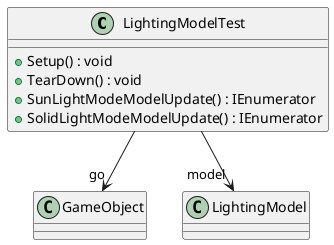 @startuml
class LightingModelTest {
    + Setup() : void
    + TearDown() : void
    + SunLightModeModelUpdate() : IEnumerator
    + SolidLightModeModelUpdate() : IEnumerator
}
LightingModelTest --> "go" GameObject
LightingModelTest --> "model" LightingModel
@enduml
